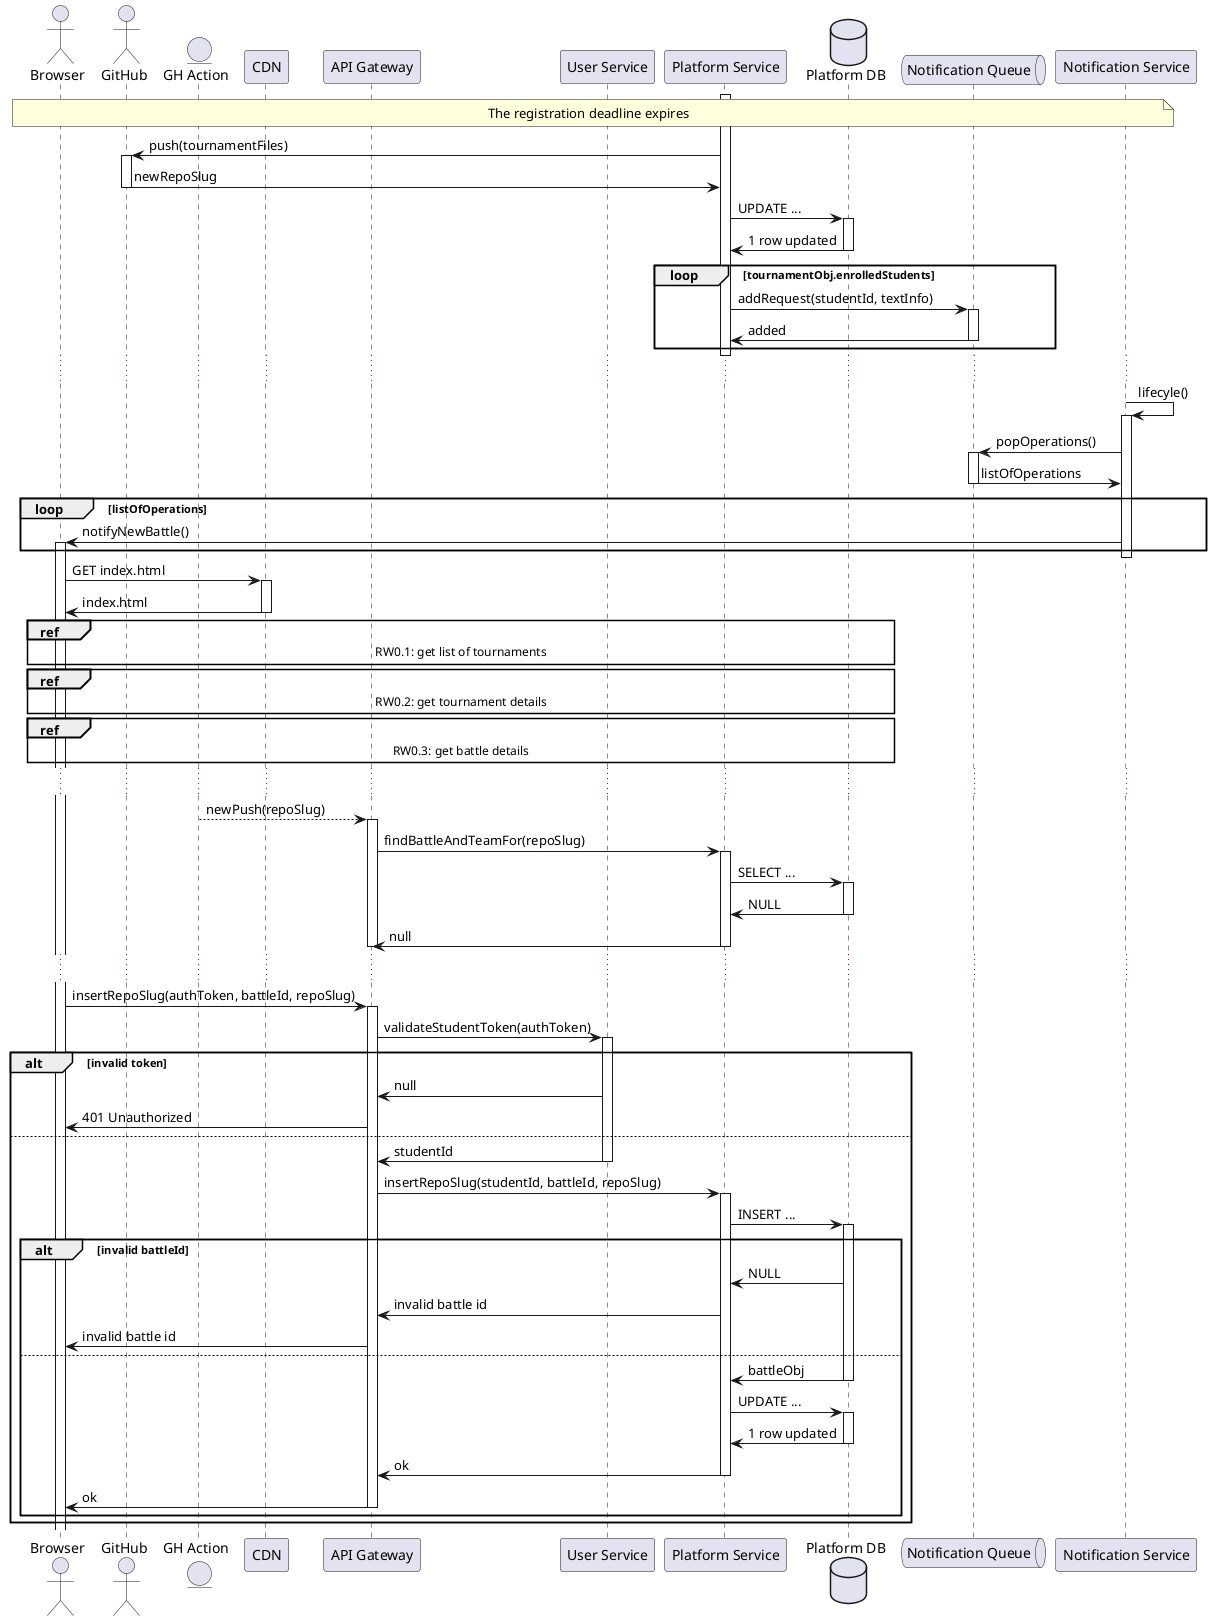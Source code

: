 @startuml RW9 - Educator closes a tournament

actor Browser
actor "GitHub" as gh
entity "GH Action" as gha
participant CDN
participant "API Gateway" as gateway
participant "User Service" as auth

participant "Platform Service" as platform
database "Platform DB" as platformDb

participant "Platform Service" as platform
database "Platform DB" as platformDb

queue  "Notification Queue" as notificationQueue
participant "Notification Service" as notification

note across: The registration deadline expires

activate platform
platform -> gh ++ : push(tournamentFiles)
platform <- gh -- : newRepoSlug
platform -> platformDb ++ : UPDATE ...
platform <- platformDb -- : 1 row updated

loop tournamentObj.enrolledStudents
    platform -> notificationQueue ++ : addRequest(studentId, textInfo)
    platform <- notificationQueue --: added
end
deactivate platform

...
notification -> notification ++ : lifecyle()
notification -> notificationQueue ++: popOperations()
notification <- notificationQueue --:listOfOperations

loop listOfOperations
    notification -> Browser ++: notifyNewBattle()
end
deactivate notification

activate Browser
Browser -> CDN ++ : GET index.html
Browser <- CDN -- : index.html

ref over Browser, gateway, auth, platform, platformDb: RW0.1: get list of tournaments
ref over Browser, gateway, auth, platform, platformDb: RW0.2: get tournament details
ref over Browser, gateway, auth, platform, platformDb: RW0.3: get battle details

...
gha --> gateway ++ : newPush(repoSlug)
gateway -> platform ++ : findBattleAndTeamFor(repoSlug)
platform -> platformDb ++ : SELECT ...  
platform <- platformDb -- : NULL
gateway <- platform -- : null
deactivate gateway
...

Browser -> gateway ++ : insertRepoSlug(authToken, battleId, repoSlug)
gateway -> auth ++ : validateStudentToken(authToken)
alt invalid token
    gateway <- auth : null
    Browser <- gateway : 401 Unauthorized
else
    gateway <- auth -- : studentId
    gateway -> platform ++ : insertRepoSlug(studentId, battleId, repoSlug)

    platform -> platformDb ++ : INSERT ...

    alt invalid battleId
        platform <- platformDb : NULL
        gateway <- platform : invalid battle id
        Browser <- gateway : invalid battle id
    else
        platform <- platformDb -- : battleObj
        platform -> platformDb ++ : UPDATE ...
        platform <- platformDb -- : 1 row updated

        gateway <- platform -- : ok
        Browser <- gateway -- : ok
    end
end


@enduml